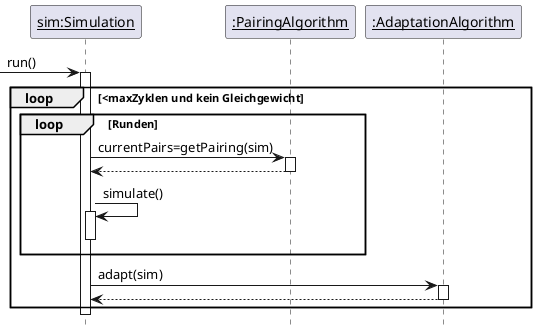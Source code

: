 @startuml
skinparam sequenceParticipant underline
hide footbox


participant "sim:Simulation" as A
participant ":PairingAlgorithm" as B
participant ":AdaptationAlgorithm" as C

 -> A: run()
activate A

loop <maxZyklen und kein Gleichgewicht
  loop Runden
  A -> B: currentPairs=getPairing(sim)
  activate B
  A <-- B
  deactivate B
  A -> A: simulate()
  activate A
  deactivate A
  end
  A -> C: adapt(sim)
  activate C
  A <-- C
  deactivate C
end

deactivate A


@enduml